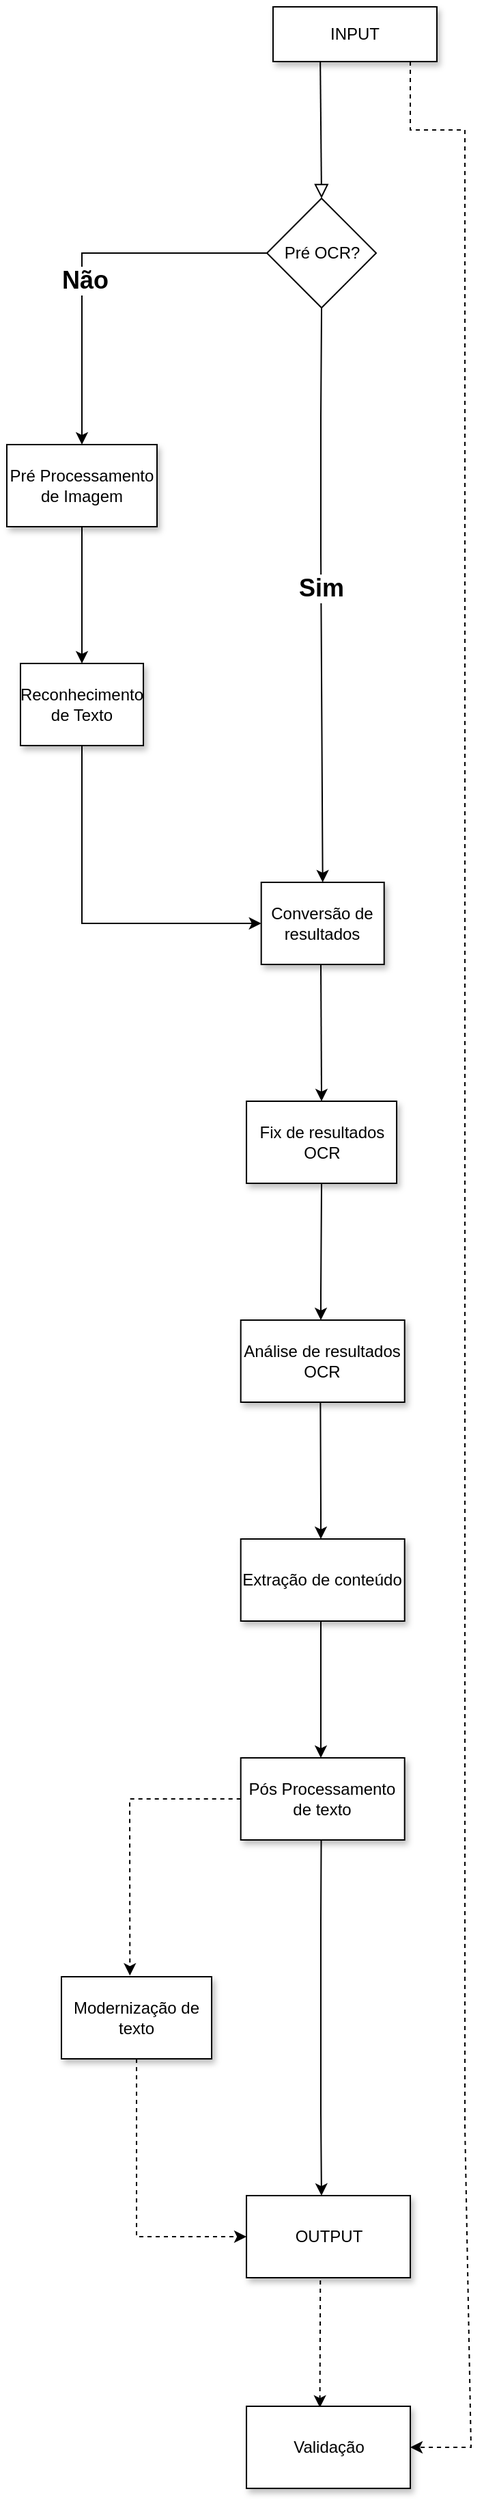 <mxfile version="22.1.21" type="device">
  <diagram id="C5RBs43oDa-KdzZeNtuy" name="Page-1">
    <mxGraphModel dx="1500" dy="990" grid="0" gridSize="10" guides="1" tooltips="1" connect="1" arrows="1" fold="1" page="0" pageScale="1" pageWidth="827" pageHeight="1169" background="#ffffff" math="0" shadow="0">
      <root>
        <mxCell id="WIyWlLk6GJQsqaUBKTNV-0" />
        <mxCell id="WIyWlLk6GJQsqaUBKTNV-1" parent="WIyWlLk6GJQsqaUBKTNV-0" />
        <mxCell id="WIyWlLk6GJQsqaUBKTNV-2" value="" style="rounded=0;html=1;jettySize=auto;orthogonalLoop=1;fontSize=11;endArrow=block;endFill=0;endSize=8;strokeWidth=1;shadow=0;labelBackgroundColor=none;edgeStyle=orthogonalEdgeStyle;exitX=0.288;exitY=0.96;exitDx=0;exitDy=0;noEdgeStyle=1;orthogonal=1;entryX=0.5;entryY=0;entryDx=0;entryDy=0;exitPerimeter=0;" parent="WIyWlLk6GJQsqaUBKTNV-1" source="WIyWlLk6GJQsqaUBKTNV-3" target="s4BdupJoC0_CT1MNcl7A-2" edge="1">
          <mxGeometry relative="1" as="geometry">
            <mxPoint x="140" y="209.97" as="sourcePoint" />
            <mxPoint x="270" y="210" as="targetPoint" />
            <Array as="points" />
          </mxGeometry>
        </mxCell>
        <mxCell id="s4BdupJoC0_CT1MNcl7A-29" style="edgeStyle=orthogonalEdgeStyle;rounded=0;orthogonalLoop=1;jettySize=auto;html=1;entryX=1;entryY=0.5;entryDx=0;entryDy=0;dashed=1;noEdgeStyle=1;orthogonal=1;" parent="WIyWlLk6GJQsqaUBKTNV-1" target="s4BdupJoC0_CT1MNcl7A-23" edge="1">
          <mxGeometry relative="1" as="geometry">
            <mxPoint x="145.52" y="40.0" as="sourcePoint" />
            <mxPoint x="161.037" y="1784" as="targetPoint" />
            <Array as="points">
              <mxPoint x="145.52" y="90" />
              <mxPoint x="185.52" y="90" />
              <mxPoint x="185.52" y="270" />
              <mxPoint x="185.52" y="270" />
              <mxPoint x="185.52" y="430" />
              <mxPoint x="185.52" y="430" />
              <mxPoint x="185.52" y="590" />
              <mxPoint x="185.52" y="590" />
              <mxPoint x="185.52" y="750" />
              <mxPoint x="185.52" y="750" />
              <mxPoint x="185.52" y="910" />
              <mxPoint x="185.52" y="910" />
              <mxPoint x="185.52" y="1070" />
              <mxPoint x="185.52" y="1070" />
              <mxPoint x="185.52" y="1230" />
              <mxPoint x="185.52" y="1230" />
              <mxPoint x="185.52" y="1390" />
              <mxPoint x="185.52" y="1390" />
              <mxPoint x="185.52" y="1550" />
              <mxPoint x="185.52" y="1550" />
              <mxPoint x="190" y="1784" />
              <mxPoint x="185.52" y="1784" />
            </Array>
          </mxGeometry>
        </mxCell>
        <mxCell id="WIyWlLk6GJQsqaUBKTNV-3" value="INPUT" style="rounded=0;whiteSpace=wrap;html=1;fontSize=12;glass=0;strokeWidth=1;shadow=1;" parent="WIyWlLk6GJQsqaUBKTNV-1" vertex="1">
          <mxGeometry x="45" width="120" height="40" as="geometry" />
        </mxCell>
        <mxCell id="s4BdupJoC0_CT1MNcl7A-10" value="" style="edgeStyle=orthogonalEdgeStyle;rounded=0;orthogonalLoop=1;jettySize=auto;html=1;noEdgeStyle=1;orthogonal=1;entryX=0.5;entryY=0;entryDx=0;entryDy=0;" parent="WIyWlLk6GJQsqaUBKTNV-1" source="s4BdupJoC0_CT1MNcl7A-0" target="s4BdupJoC0_CT1MNcl7A-7" edge="1">
          <mxGeometry relative="1" as="geometry">
            <Array as="points">
              <mxPoint x="-95" y="440" />
            </Array>
          </mxGeometry>
        </mxCell>
        <mxCell id="s4BdupJoC0_CT1MNcl7A-0" value="Pré Processamento&lt;br&gt;de Imagem" style="rounded=0;whiteSpace=wrap;html=1;shadow=1;" parent="WIyWlLk6GJQsqaUBKTNV-1" vertex="1">
          <mxGeometry x="-150" y="320" width="110" height="60" as="geometry" />
        </mxCell>
        <mxCell id="s4BdupJoC0_CT1MNcl7A-3" style="edgeStyle=orthogonalEdgeStyle;rounded=0;orthogonalLoop=1;jettySize=auto;html=1;entryX=0.5;entryY=0;entryDx=0;entryDy=0;noEdgeStyle=1;orthogonal=1;exitX=0;exitY=0.5;exitDx=0;exitDy=0;" parent="WIyWlLk6GJQsqaUBKTNV-1" source="s4BdupJoC0_CT1MNcl7A-2" target="s4BdupJoC0_CT1MNcl7A-0" edge="1">
          <mxGeometry relative="1" as="geometry">
            <Array as="points">
              <mxPoint x="-95" y="180" />
            </Array>
          </mxGeometry>
        </mxCell>
        <mxCell id="s4BdupJoC0_CT1MNcl7A-4" value="Não" style="edgeLabel;html=1;align=center;verticalAlign=middle;resizable=0;points=[];fontSize=18;fontStyle=1" parent="s4BdupJoC0_CT1MNcl7A-3" vertex="1" connectable="0">
          <mxGeometry x="0.128" y="2" relative="1" as="geometry">
            <mxPoint as="offset" />
          </mxGeometry>
        </mxCell>
        <mxCell id="s4BdupJoC0_CT1MNcl7A-12" style="edgeStyle=orthogonalEdgeStyle;rounded=0;orthogonalLoop=1;jettySize=auto;html=1;noEdgeStyle=1;orthogonal=1;entryX=0.5;entryY=0;entryDx=0;entryDy=0;exitX=0.485;exitY=1;exitDx=0;exitDy=0;exitPerimeter=0;" parent="WIyWlLk6GJQsqaUBKTNV-1" source="s4BdupJoC0_CT1MNcl7A-15" target="s4BdupJoC0_CT1MNcl7A-9" edge="1">
          <mxGeometry relative="1" as="geometry">
            <Array as="points" />
          </mxGeometry>
        </mxCell>
        <mxCell id="s4BdupJoC0_CT1MNcl7A-2" value="Pré OCR?" style="rhombus;whiteSpace=wrap;html=1;" parent="WIyWlLk6GJQsqaUBKTNV-1" vertex="1">
          <mxGeometry x="40.52" y="140" width="80" height="80" as="geometry" />
        </mxCell>
        <mxCell id="s4BdupJoC0_CT1MNcl7A-21" value="" style="edgeStyle=orthogonalEdgeStyle;rounded=0;orthogonalLoop=1;jettySize=auto;html=1;noEdgeStyle=1;orthogonal=1;exitX=0.486;exitY=0.985;exitDx=0;exitDy=0;exitPerimeter=0;" parent="WIyWlLk6GJQsqaUBKTNV-1" source="s4BdupJoC0_CT1MNcl7A-6" target="s4BdupJoC0_CT1MNcl7A-19" edge="1">
          <mxGeometry relative="1" as="geometry">
            <Array as="points">
              <mxPoint x="80" y="1100" />
            </Array>
          </mxGeometry>
        </mxCell>
        <mxCell id="s4BdupJoC0_CT1MNcl7A-6" value="Análise de resultados&lt;br&gt;OCR" style="rounded=0;whiteSpace=wrap;html=1;shadow=1;" parent="WIyWlLk6GJQsqaUBKTNV-1" vertex="1">
          <mxGeometry x="21.355" y="960" width="120" height="60" as="geometry" />
        </mxCell>
        <mxCell id="s4BdupJoC0_CT1MNcl7A-11" style="edgeStyle=orthogonalEdgeStyle;rounded=0;orthogonalLoop=1;jettySize=auto;html=1;entryX=0;entryY=0.5;entryDx=0;entryDy=0;exitX=0.5;exitY=1;exitDx=0;exitDy=0;noEdgeStyle=1;orthogonal=1;" parent="WIyWlLk6GJQsqaUBKTNV-1" source="s4BdupJoC0_CT1MNcl7A-7" target="s4BdupJoC0_CT1MNcl7A-15" edge="1">
          <mxGeometry relative="1" as="geometry">
            <Array as="points">
              <mxPoint x="-95" y="650" />
              <mxPoint x="-95" y="670" />
            </Array>
          </mxGeometry>
        </mxCell>
        <mxCell id="s4BdupJoC0_CT1MNcl7A-7" value="Reconhecimento de Texto" style="rounded=0;whiteSpace=wrap;html=1;shadow=1;" parent="WIyWlLk6GJQsqaUBKTNV-1" vertex="1">
          <mxGeometry x="-140" y="480" width="90" height="60" as="geometry" />
        </mxCell>
        <mxCell id="s4BdupJoC0_CT1MNcl7A-14" value="" style="edgeStyle=orthogonalEdgeStyle;rounded=0;orthogonalLoop=1;jettySize=auto;html=1;noEdgeStyle=1;orthogonal=1;exitX=0.5;exitY=1;exitDx=0;exitDy=0;" parent="WIyWlLk6GJQsqaUBKTNV-1" source="s4BdupJoC0_CT1MNcl7A-9" edge="1">
          <mxGeometry relative="1" as="geometry">
            <mxPoint x="80" y="960" as="targetPoint" />
            <Array as="points">
              <mxPoint x="80" y="940" />
            </Array>
          </mxGeometry>
        </mxCell>
        <mxCell id="s4BdupJoC0_CT1MNcl7A-9" value="Fix de resultados OCR" style="rounded=0;whiteSpace=wrap;html=1;shadow=1;" parent="WIyWlLk6GJQsqaUBKTNV-1" vertex="1">
          <mxGeometry x="25.518" y="800" width="110" height="60" as="geometry" />
        </mxCell>
        <mxCell id="s4BdupJoC0_CT1MNcl7A-16" value="" style="edgeStyle=orthogonalEdgeStyle;rounded=0;orthogonalLoop=1;jettySize=auto;html=1;noEdgeStyle=1;orthogonal=1;exitX=0.5;exitY=1;exitDx=0;exitDy=0;entryX=0.5;entryY=0;entryDx=0;entryDy=0;" parent="WIyWlLk6GJQsqaUBKTNV-1" source="s4BdupJoC0_CT1MNcl7A-2" target="s4BdupJoC0_CT1MNcl7A-15" edge="1">
          <mxGeometry relative="1" as="geometry">
            <mxPoint x="280" y="300" as="sourcePoint" />
            <mxPoint x="780" y="300" as="targetPoint" />
            <Array as="points">
              <mxPoint x="80" y="300" />
              <mxPoint x="80" y="400" />
            </Array>
          </mxGeometry>
        </mxCell>
        <mxCell id="s4BdupJoC0_CT1MNcl7A-17" value="Sim" style="edgeLabel;html=1;align=center;verticalAlign=middle;resizable=0;points=[];fontStyle=1;fontSize=18;" parent="s4BdupJoC0_CT1MNcl7A-16" vertex="1" connectable="0">
          <mxGeometry x="-0.023" relative="1" as="geometry">
            <mxPoint as="offset" />
          </mxGeometry>
        </mxCell>
        <mxCell id="s4BdupJoC0_CT1MNcl7A-15" value="Conversão de resultados" style="rounded=0;whiteSpace=wrap;html=1;shadow=1;" parent="WIyWlLk6GJQsqaUBKTNV-1" vertex="1">
          <mxGeometry x="36.354" y="640" width="90" height="60" as="geometry" />
        </mxCell>
        <mxCell id="s4BdupJoC0_CT1MNcl7A-24" style="edgeStyle=orthogonalEdgeStyle;rounded=0;orthogonalLoop=1;jettySize=auto;html=1;entryX=0.456;entryY=-0.014;entryDx=0;entryDy=0;exitX=0;exitY=0.5;exitDx=0;exitDy=0;dashed=1;noEdgeStyle=1;orthogonal=1;entryPerimeter=0;" parent="WIyWlLk6GJQsqaUBKTNV-1" source="s4BdupJoC0_CT1MNcl7A-30" target="s4BdupJoC0_CT1MNcl7A-22" edge="1">
          <mxGeometry relative="1" as="geometry">
            <Array as="points">
              <mxPoint x="-60" y="1310" />
            </Array>
          </mxGeometry>
        </mxCell>
        <mxCell id="s4BdupJoC0_CT1MNcl7A-26" style="edgeStyle=orthogonalEdgeStyle;rounded=0;orthogonalLoop=1;jettySize=auto;html=1;entryX=0.458;entryY=0.001;entryDx=0;entryDy=0;noEdgeStyle=1;orthogonal=1;entryPerimeter=0;exitX=0.491;exitY=1.006;exitDx=0;exitDy=0;exitPerimeter=0;" parent="WIyWlLk6GJQsqaUBKTNV-1" source="s4BdupJoC0_CT1MNcl7A-30" target="s4BdupJoC0_CT1MNcl7A-20" edge="1">
          <mxGeometry relative="1" as="geometry">
            <Array as="points">
              <mxPoint x="80" y="1400" />
              <mxPoint x="80" y="1540" />
            </Array>
          </mxGeometry>
        </mxCell>
        <mxCell id="s4BdupJoC0_CT1MNcl7A-19" value="Extração de conteúdo" style="rounded=0;whiteSpace=wrap;html=1;shadow=1;" parent="WIyWlLk6GJQsqaUBKTNV-1" vertex="1">
          <mxGeometry x="21.35" y="1120" width="120" height="60" as="geometry" />
        </mxCell>
        <mxCell id="s4BdupJoC0_CT1MNcl7A-28" style="edgeStyle=orthogonalEdgeStyle;rounded=0;orthogonalLoop=1;jettySize=auto;html=1;noEdgeStyle=1;orthogonal=1;exitX=0.451;exitY=1.033;exitDx=0;exitDy=0;exitPerimeter=0;entryX=0.448;entryY=0.016;entryDx=0;entryDy=0;entryPerimeter=0;dashed=1;" parent="WIyWlLk6GJQsqaUBKTNV-1" source="s4BdupJoC0_CT1MNcl7A-20" target="s4BdupJoC0_CT1MNcl7A-23" edge="1">
          <mxGeometry relative="1" as="geometry">
            <Array as="points" />
          </mxGeometry>
        </mxCell>
        <mxCell id="s4BdupJoC0_CT1MNcl7A-20" value="OUTPUT" style="rounded=0;whiteSpace=wrap;html=1;shadow=1;" parent="WIyWlLk6GJQsqaUBKTNV-1" vertex="1">
          <mxGeometry x="25.516" y="1600" width="120" height="60" as="geometry" />
        </mxCell>
        <mxCell id="s4BdupJoC0_CT1MNcl7A-25" style="edgeStyle=orthogonalEdgeStyle;rounded=0;orthogonalLoop=1;jettySize=auto;html=1;dashed=1;noEdgeStyle=1;orthogonal=1;exitX=0.5;exitY=1;exitDx=0;exitDy=0;entryX=0;entryY=0.5;entryDx=0;entryDy=0;" parent="WIyWlLk6GJQsqaUBKTNV-1" source="s4BdupJoC0_CT1MNcl7A-22" target="s4BdupJoC0_CT1MNcl7A-20" edge="1">
          <mxGeometry relative="1" as="geometry">
            <Array as="points">
              <mxPoint x="-55" y="1630" />
              <mxPoint x="-20" y="1630" />
            </Array>
          </mxGeometry>
        </mxCell>
        <mxCell id="s4BdupJoC0_CT1MNcl7A-22" value="Modernização de texto" style="rounded=0;whiteSpace=wrap;html=1;shadow=1;" parent="WIyWlLk6GJQsqaUBKTNV-1" vertex="1">
          <mxGeometry x="-110" y="1440" width="110" height="60" as="geometry" />
        </mxCell>
        <mxCell id="s4BdupJoC0_CT1MNcl7A-23" value="Validação" style="rounded=0;whiteSpace=wrap;html=1;shadow=1;" parent="WIyWlLk6GJQsqaUBKTNV-1" vertex="1">
          <mxGeometry x="25.517" y="1754" width="120" height="60" as="geometry" />
        </mxCell>
        <mxCell id="s4BdupJoC0_CT1MNcl7A-31" value="" style="edgeStyle=orthogonalEdgeStyle;rounded=0;orthogonalLoop=1;jettySize=auto;html=1;noEdgeStyle=1;orthogonal=1;" parent="WIyWlLk6GJQsqaUBKTNV-1" target="s4BdupJoC0_CT1MNcl7A-30" edge="1">
          <mxGeometry relative="1" as="geometry">
            <mxPoint x="80" y="1180" as="sourcePoint" />
            <mxPoint x="1290" y="300" as="targetPoint" />
            <Array as="points">
              <mxPoint x="80" y="1200" />
            </Array>
          </mxGeometry>
        </mxCell>
        <mxCell id="s4BdupJoC0_CT1MNcl7A-30" value="Pós Processamento&lt;br&gt;de texto" style="rounded=0;whiteSpace=wrap;html=1;shadow=1;" parent="WIyWlLk6GJQsqaUBKTNV-1" vertex="1">
          <mxGeometry x="21.348" y="1280" width="120" height="60" as="geometry" />
        </mxCell>
      </root>
    </mxGraphModel>
  </diagram>
</mxfile>
